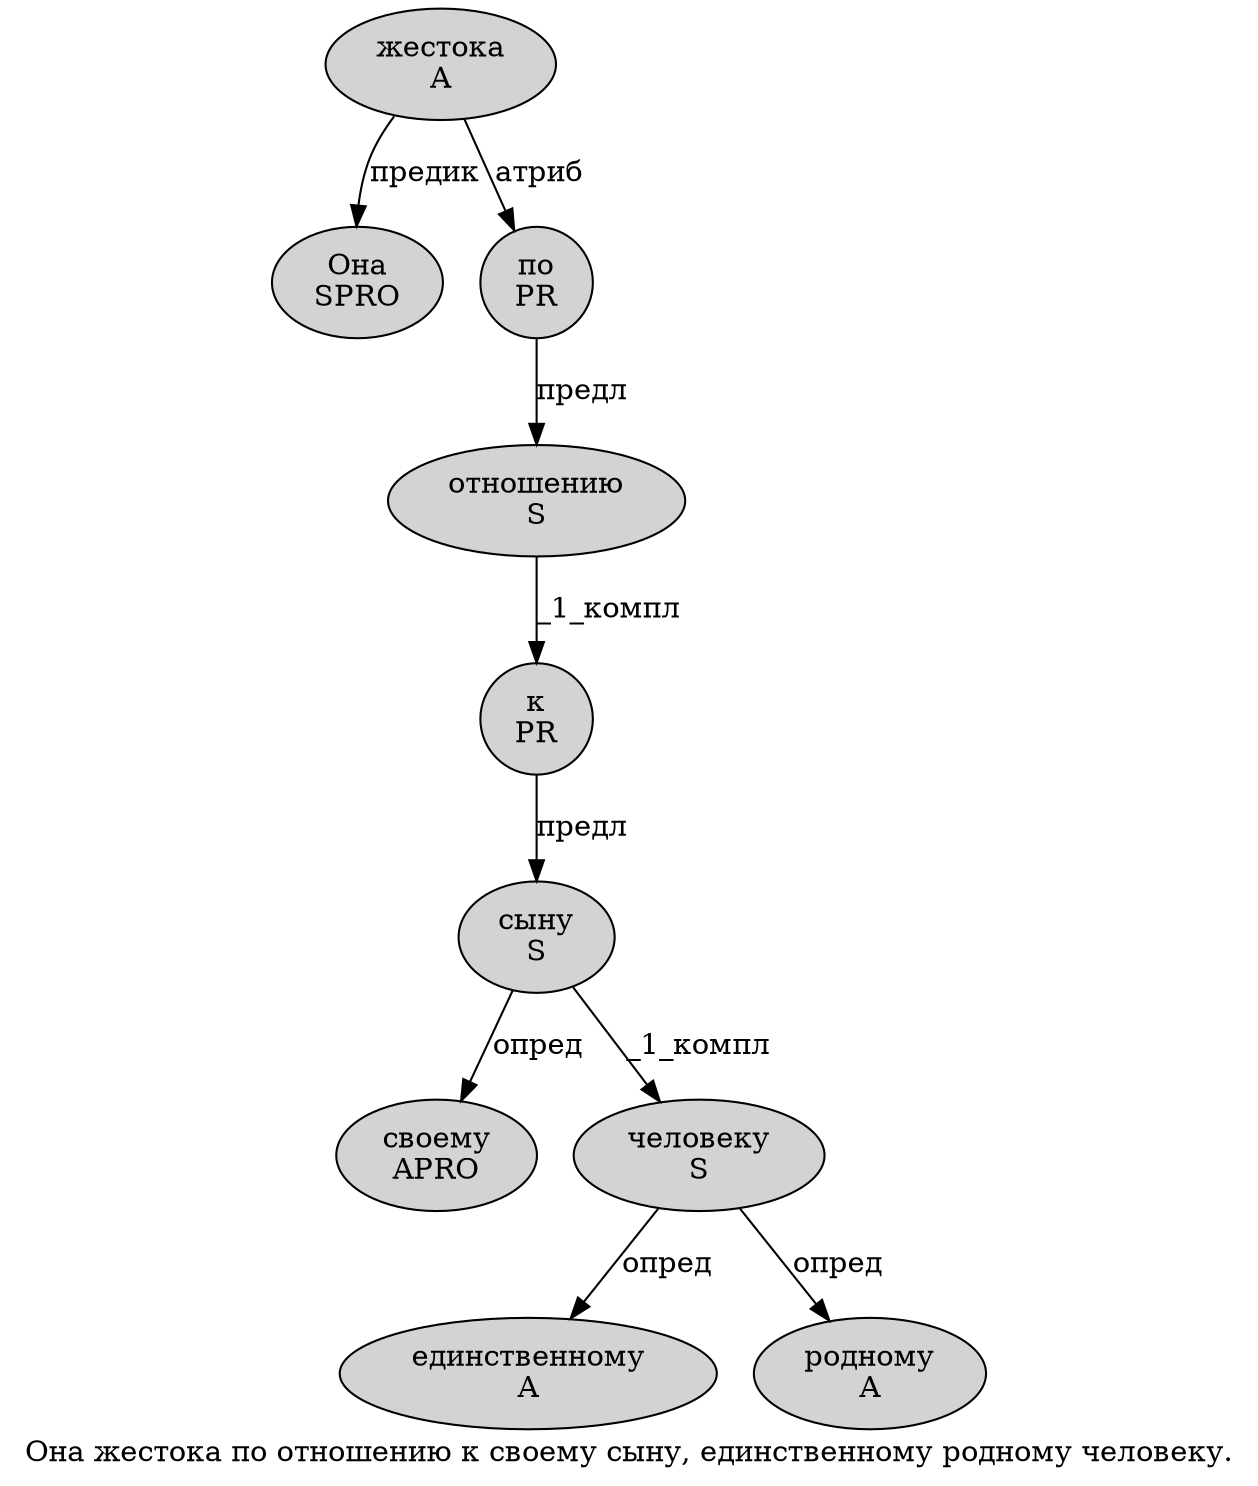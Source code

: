 digraph SENTENCE_473 {
	graph [label="Она жестока по отношению к своему сыну, единственному родному человеку."]
	node [style=filled]
		0 [label="Она
SPRO" color="" fillcolor=lightgray penwidth=1 shape=ellipse]
		1 [label="жестока
A" color="" fillcolor=lightgray penwidth=1 shape=ellipse]
		2 [label="по
PR" color="" fillcolor=lightgray penwidth=1 shape=ellipse]
		3 [label="отношению
S" color="" fillcolor=lightgray penwidth=1 shape=ellipse]
		4 [label="к
PR" color="" fillcolor=lightgray penwidth=1 shape=ellipse]
		5 [label="своему
APRO" color="" fillcolor=lightgray penwidth=1 shape=ellipse]
		6 [label="сыну
S" color="" fillcolor=lightgray penwidth=1 shape=ellipse]
		8 [label="единственному
A" color="" fillcolor=lightgray penwidth=1 shape=ellipse]
		9 [label="родному
A" color="" fillcolor=lightgray penwidth=1 shape=ellipse]
		10 [label="человеку
S" color="" fillcolor=lightgray penwidth=1 shape=ellipse]
			3 -> 4 [label="_1_компл"]
			6 -> 5 [label="опред"]
			6 -> 10 [label="_1_компл"]
			4 -> 6 [label="предл"]
			2 -> 3 [label="предл"]
			1 -> 0 [label="предик"]
			1 -> 2 [label="атриб"]
			10 -> 8 [label="опред"]
			10 -> 9 [label="опред"]
}
